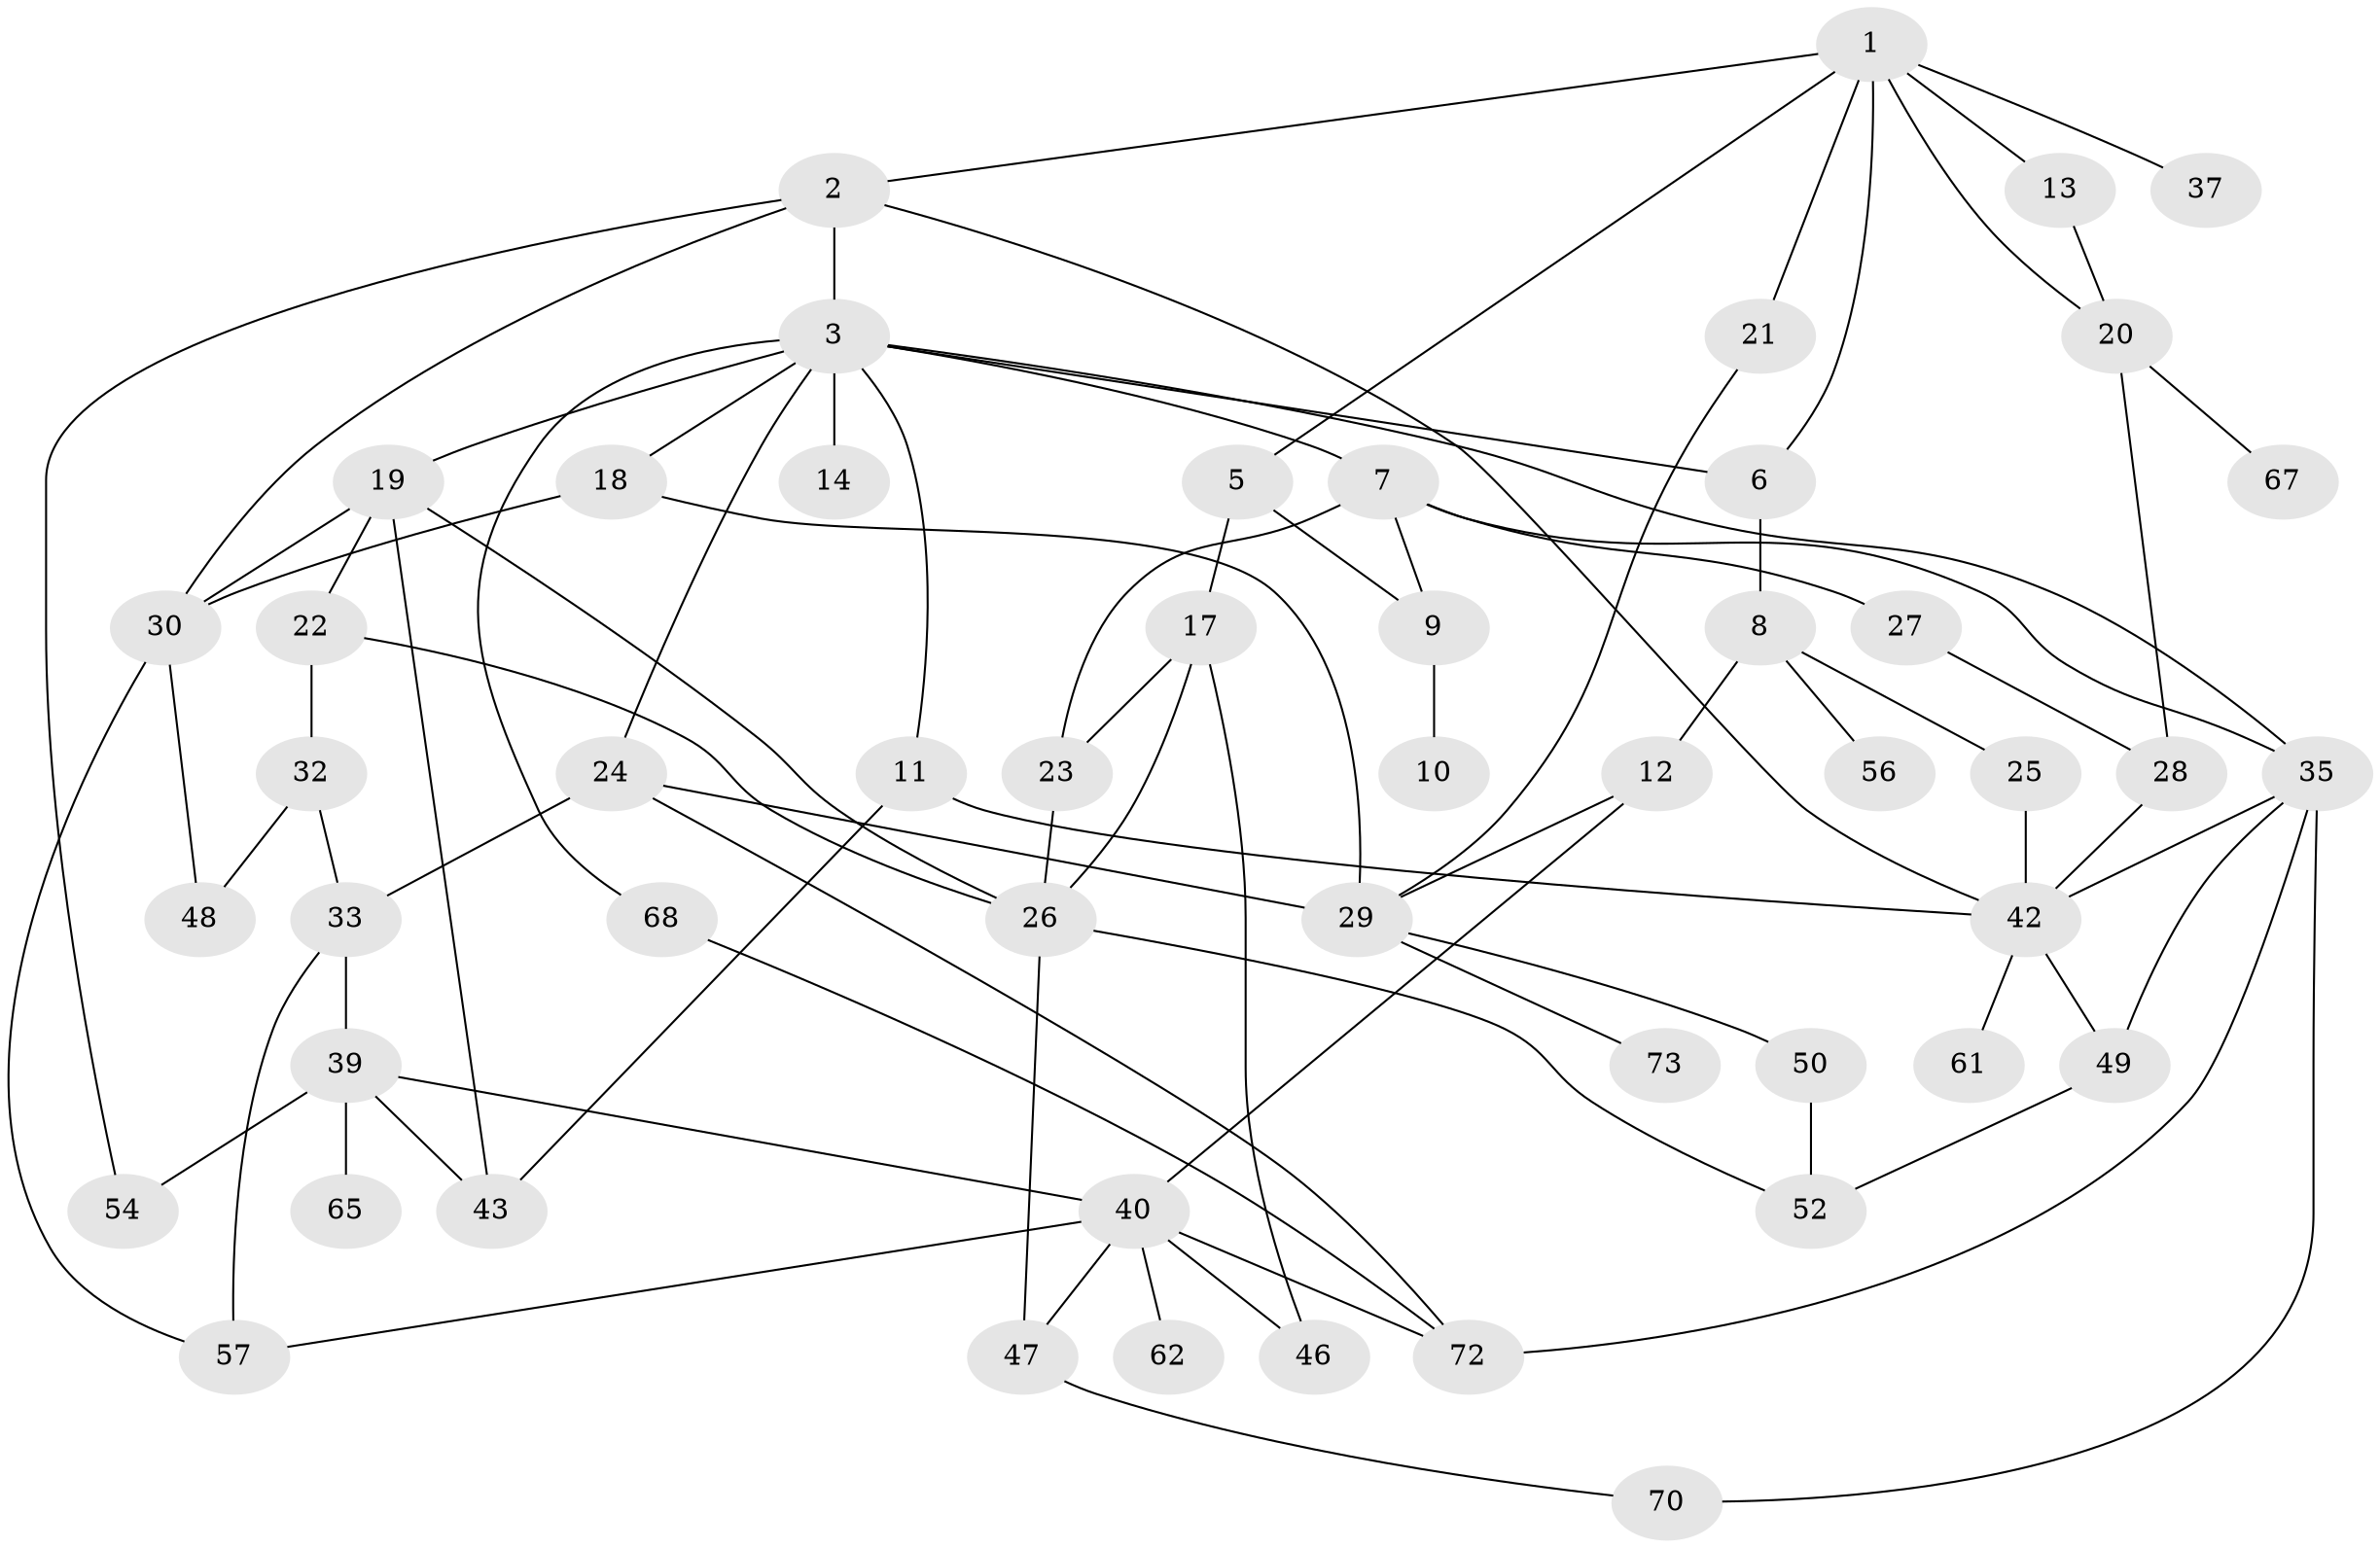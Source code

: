 // original degree distribution, {4: 0.12658227848101267, 5: 0.11392405063291139, 7: 0.012658227848101266, 3: 0.2911392405063291, 6: 0.02531645569620253, 2: 0.2911392405063291, 1: 0.13924050632911392}
// Generated by graph-tools (version 1.1) at 2025/10/02/27/25 16:10:52]
// undirected, 52 vertices, 86 edges
graph export_dot {
graph [start="1"]
  node [color=gray90,style=filled];
  1 [super="+4"];
  2;
  3 [super="+15"];
  5;
  6;
  7 [super="+75"];
  8 [super="+63"];
  9 [super="+34"];
  10 [super="+16"];
  11 [super="+74"];
  12 [super="+51"];
  13;
  14;
  17 [super="+64"];
  18 [super="+53"];
  19 [super="+38"];
  20 [super="+44"];
  21;
  22;
  23 [super="+69"];
  24;
  25;
  26 [super="+31"];
  27;
  28 [super="+59"];
  29 [super="+36"];
  30 [super="+78"];
  32 [super="+41"];
  33 [super="+79"];
  35 [super="+58"];
  37;
  39 [super="+71"];
  40 [super="+45"];
  42 [super="+60"];
  43;
  46;
  47 [super="+55"];
  48;
  49;
  50;
  52 [super="+66"];
  54;
  56;
  57;
  61;
  62;
  65;
  67 [super="+77"];
  68;
  70;
  72 [super="+76"];
  73;
  1 -- 2;
  1 -- 6;
  1 -- 37;
  1 -- 21;
  1 -- 5;
  1 -- 13;
  1 -- 20;
  2 -- 3;
  2 -- 30;
  2 -- 54;
  2 -- 42;
  3 -- 7;
  3 -- 11;
  3 -- 14;
  3 -- 18;
  3 -- 6;
  3 -- 35;
  3 -- 19;
  3 -- 68;
  3 -- 24;
  5 -- 9;
  5 -- 17;
  6 -- 8;
  7 -- 23;
  7 -- 27;
  7 -- 9;
  7 -- 35 [weight=2];
  8 -- 12;
  8 -- 25;
  8 -- 56;
  9 -- 10;
  11 -- 42;
  11 -- 43;
  12 -- 40;
  12 -- 29;
  13 -- 20;
  17 -- 26;
  17 -- 46;
  17 -- 23;
  18 -- 29;
  18 -- 30;
  19 -- 22;
  19 -- 43;
  19 -- 26;
  19 -- 30;
  20 -- 28;
  20 -- 67;
  21 -- 29;
  22 -- 26;
  22 -- 32;
  23 -- 26;
  24 -- 33;
  24 -- 29;
  24 -- 72;
  25 -- 42;
  26 -- 52;
  26 -- 47 [weight=2];
  27 -- 28;
  28 -- 42;
  29 -- 50;
  29 -- 73;
  30 -- 57;
  30 -- 48;
  32 -- 48;
  32 -- 33;
  33 -- 39;
  33 -- 57;
  35 -- 49;
  35 -- 70;
  35 -- 42;
  35 -- 72;
  39 -- 40;
  39 -- 65;
  39 -- 43;
  39 -- 54;
  40 -- 62;
  40 -- 57;
  40 -- 46;
  40 -- 47;
  40 -- 72;
  42 -- 49;
  42 -- 61;
  47 -- 70;
  49 -- 52;
  50 -- 52;
  68 -- 72;
}
